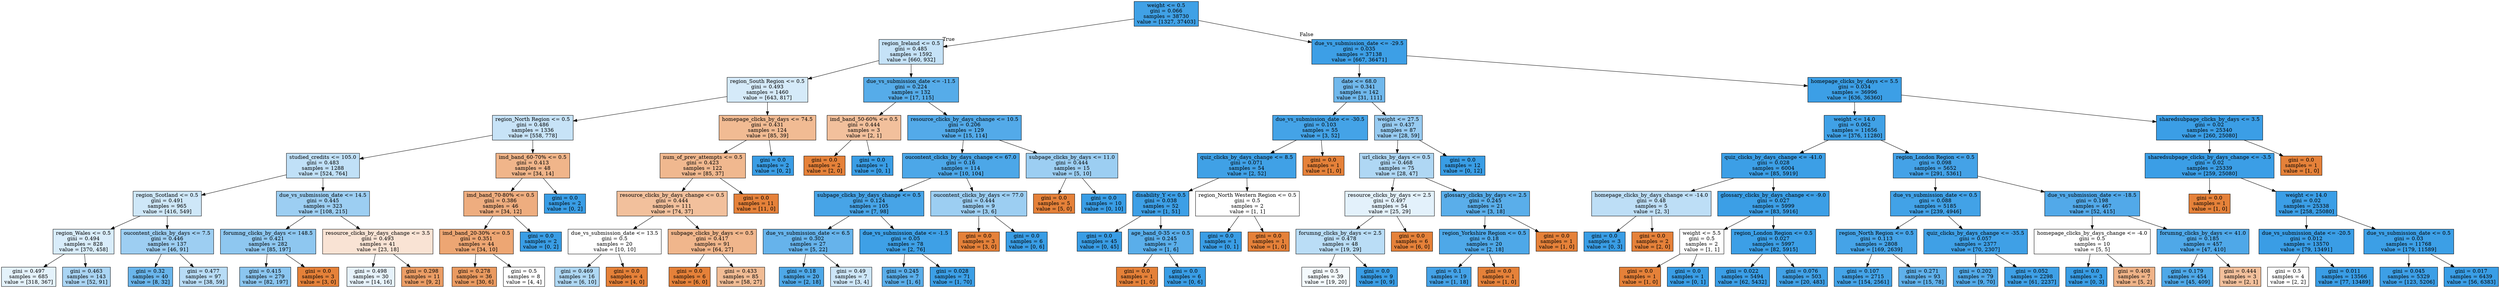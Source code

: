 digraph Tree {
node [shape=box, style="filled", color="black"] ;
0 [label="weight <= 0.5\ngini = 0.066\nsamples = 38730\nvalue = [1327, 37403]", fillcolor="#399de5f6"] ;
1 [label="region_Ireland <= 0.5\ngini = 0.485\nsamples = 1592\nvalue = [660, 932]", fillcolor="#399de54a"] ;
0 -> 1 [labeldistance=2.5, labelangle=45, headlabel="True"] ;
2 [label="region_South Region <= 0.5\ngini = 0.493\nsamples = 1460\nvalue = [643, 817]", fillcolor="#399de536"] ;
1 -> 2 ;
3 [label="region_North Region <= 0.5\ngini = 0.486\nsamples = 1336\nvalue = [558, 778]", fillcolor="#399de548"] ;
2 -> 3 ;
4 [label="studied_credits <= 105.0\ngini = 0.483\nsamples = 1288\nvalue = [524, 764]", fillcolor="#399de550"] ;
3 -> 4 ;
5 [label="region_Scotland <= 0.5\ngini = 0.491\nsamples = 965\nvalue = [416, 549]", fillcolor="#399de53e"] ;
4 -> 5 ;
6 [label="region_Wales <= 0.5\ngini = 0.494\nsamples = 828\nvalue = [370, 458]", fillcolor="#399de531"] ;
5 -> 6 ;
7 [label="gini = 0.497\nsamples = 685\nvalue = [318, 367]", fillcolor="#399de522"] ;
6 -> 7 ;
8 [label="gini = 0.463\nsamples = 143\nvalue = [52, 91]", fillcolor="#399de56d"] ;
6 -> 8 ;
9 [label="oucontent_clicks_by_days <= 7.5\ngini = 0.446\nsamples = 137\nvalue = [46, 91]", fillcolor="#399de57e"] ;
5 -> 9 ;
10 [label="gini = 0.32\nsamples = 40\nvalue = [8, 32]", fillcolor="#399de5bf"] ;
9 -> 10 ;
11 [label="gini = 0.477\nsamples = 97\nvalue = [38, 59]", fillcolor="#399de55b"] ;
9 -> 11 ;
12 [label="due_vs_submission_date <= 14.5\ngini = 0.445\nsamples = 323\nvalue = [108, 215]", fillcolor="#399de57f"] ;
4 -> 12 ;
13 [label="forumng_clicks_by_days <= 148.5\ngini = 0.421\nsamples = 282\nvalue = [85, 197]", fillcolor="#399de591"] ;
12 -> 13 ;
14 [label="gini = 0.415\nsamples = 279\nvalue = [82, 197]", fillcolor="#399de595"] ;
13 -> 14 ;
15 [label="gini = 0.0\nsamples = 3\nvalue = [3, 0]", fillcolor="#e58139ff"] ;
13 -> 15 ;
16 [label="resource_clicks_by_days_change <= 3.5\ngini = 0.493\nsamples = 41\nvalue = [23, 18]", fillcolor="#e5813937"] ;
12 -> 16 ;
17 [label="gini = 0.498\nsamples = 30\nvalue = [14, 16]", fillcolor="#399de520"] ;
16 -> 17 ;
18 [label="gini = 0.298\nsamples = 11\nvalue = [9, 2]", fillcolor="#e58139c6"] ;
16 -> 18 ;
19 [label="imd_band_60-70% <= 0.5\ngini = 0.413\nsamples = 48\nvalue = [34, 14]", fillcolor="#e5813996"] ;
3 -> 19 ;
20 [label="imd_band_70-80% <= 0.5\ngini = 0.386\nsamples = 46\nvalue = [34, 12]", fillcolor="#e58139a5"] ;
19 -> 20 ;
21 [label="imd_band_20-30% <= 0.5\ngini = 0.351\nsamples = 44\nvalue = [34, 10]", fillcolor="#e58139b4"] ;
20 -> 21 ;
22 [label="gini = 0.278\nsamples = 36\nvalue = [30, 6]", fillcolor="#e58139cc"] ;
21 -> 22 ;
23 [label="gini = 0.5\nsamples = 8\nvalue = [4, 4]", fillcolor="#e5813900"] ;
21 -> 23 ;
24 [label="gini = 0.0\nsamples = 2\nvalue = [0, 2]", fillcolor="#399de5ff"] ;
20 -> 24 ;
25 [label="gini = 0.0\nsamples = 2\nvalue = [0, 2]", fillcolor="#399de5ff"] ;
19 -> 25 ;
26 [label="homepage_clicks_by_days <= 74.5\ngini = 0.431\nsamples = 124\nvalue = [85, 39]", fillcolor="#e581398a"] ;
2 -> 26 ;
27 [label="num_of_prev_attempts <= 0.5\ngini = 0.423\nsamples = 122\nvalue = [85, 37]", fillcolor="#e5813990"] ;
26 -> 27 ;
28 [label="resource_clicks_by_days_change <= 0.5\ngini = 0.444\nsamples = 111\nvalue = [74, 37]", fillcolor="#e581397f"] ;
27 -> 28 ;
29 [label="due_vs_submission_date <= 13.5\ngini = 0.5\nsamples = 20\nvalue = [10, 10]", fillcolor="#e5813900"] ;
28 -> 29 ;
30 [label="gini = 0.469\nsamples = 16\nvalue = [6, 10]", fillcolor="#399de566"] ;
29 -> 30 ;
31 [label="gini = 0.0\nsamples = 4\nvalue = [4, 0]", fillcolor="#e58139ff"] ;
29 -> 31 ;
32 [label="subpage_clicks_by_days <= 0.5\ngini = 0.417\nsamples = 91\nvalue = [64, 27]", fillcolor="#e5813993"] ;
28 -> 32 ;
33 [label="gini = 0.0\nsamples = 6\nvalue = [6, 0]", fillcolor="#e58139ff"] ;
32 -> 33 ;
34 [label="gini = 0.433\nsamples = 85\nvalue = [58, 27]", fillcolor="#e5813988"] ;
32 -> 34 ;
35 [label="gini = 0.0\nsamples = 11\nvalue = [11, 0]", fillcolor="#e58139ff"] ;
27 -> 35 ;
36 [label="gini = 0.0\nsamples = 2\nvalue = [0, 2]", fillcolor="#399de5ff"] ;
26 -> 36 ;
37 [label="due_vs_submission_date <= -11.5\ngini = 0.224\nsamples = 132\nvalue = [17, 115]", fillcolor="#399de5d9"] ;
1 -> 37 ;
38 [label="imd_band_50-60% <= 0.5\ngini = 0.444\nsamples = 3\nvalue = [2, 1]", fillcolor="#e581397f"] ;
37 -> 38 ;
39 [label="gini = 0.0\nsamples = 2\nvalue = [2, 0]", fillcolor="#e58139ff"] ;
38 -> 39 ;
40 [label="gini = 0.0\nsamples = 1\nvalue = [0, 1]", fillcolor="#399de5ff"] ;
38 -> 40 ;
41 [label="resource_clicks_by_days_change <= 10.5\ngini = 0.206\nsamples = 129\nvalue = [15, 114]", fillcolor="#399de5dd"] ;
37 -> 41 ;
42 [label="oucontent_clicks_by_days_change <= 67.0\ngini = 0.16\nsamples = 114\nvalue = [10, 104]", fillcolor="#399de5e6"] ;
41 -> 42 ;
43 [label="subpage_clicks_by_days_change <= 0.5\ngini = 0.124\nsamples = 105\nvalue = [7, 98]", fillcolor="#399de5ed"] ;
42 -> 43 ;
44 [label="due_vs_submission_date <= 6.5\ngini = 0.302\nsamples = 27\nvalue = [5, 22]", fillcolor="#399de5c5"] ;
43 -> 44 ;
45 [label="gini = 0.18\nsamples = 20\nvalue = [2, 18]", fillcolor="#399de5e3"] ;
44 -> 45 ;
46 [label="gini = 0.49\nsamples = 7\nvalue = [3, 4]", fillcolor="#399de540"] ;
44 -> 46 ;
47 [label="due_vs_submission_date <= -1.5\ngini = 0.05\nsamples = 78\nvalue = [2, 76]", fillcolor="#399de5f8"] ;
43 -> 47 ;
48 [label="gini = 0.245\nsamples = 7\nvalue = [1, 6]", fillcolor="#399de5d4"] ;
47 -> 48 ;
49 [label="gini = 0.028\nsamples = 71\nvalue = [1, 70]", fillcolor="#399de5fb"] ;
47 -> 49 ;
50 [label="oucontent_clicks_by_days <= 77.0\ngini = 0.444\nsamples = 9\nvalue = [3, 6]", fillcolor="#399de57f"] ;
42 -> 50 ;
51 [label="gini = 0.0\nsamples = 3\nvalue = [3, 0]", fillcolor="#e58139ff"] ;
50 -> 51 ;
52 [label="gini = 0.0\nsamples = 6\nvalue = [0, 6]", fillcolor="#399de5ff"] ;
50 -> 52 ;
53 [label="subpage_clicks_by_days <= 11.0\ngini = 0.444\nsamples = 15\nvalue = [5, 10]", fillcolor="#399de57f"] ;
41 -> 53 ;
54 [label="gini = 0.0\nsamples = 5\nvalue = [5, 0]", fillcolor="#e58139ff"] ;
53 -> 54 ;
55 [label="gini = 0.0\nsamples = 10\nvalue = [0, 10]", fillcolor="#399de5ff"] ;
53 -> 55 ;
56 [label="due_vs_submission_date <= -29.5\ngini = 0.035\nsamples = 37138\nvalue = [667, 36471]", fillcolor="#399de5fa"] ;
0 -> 56 [labeldistance=2.5, labelangle=-45, headlabel="False"] ;
57 [label="date <= 68.0\ngini = 0.341\nsamples = 142\nvalue = [31, 111]", fillcolor="#399de5b8"] ;
56 -> 57 ;
58 [label="due_vs_submission_date <= -30.5\ngini = 0.103\nsamples = 55\nvalue = [3, 52]", fillcolor="#399de5f0"] ;
57 -> 58 ;
59 [label="quiz_clicks_by_days_change <= 8.5\ngini = 0.071\nsamples = 54\nvalue = [2, 52]", fillcolor="#399de5f5"] ;
58 -> 59 ;
60 [label="disability_Y <= 0.5\ngini = 0.038\nsamples = 52\nvalue = [1, 51]", fillcolor="#399de5fa"] ;
59 -> 60 ;
61 [label="gini = 0.0\nsamples = 45\nvalue = [0, 45]", fillcolor="#399de5ff"] ;
60 -> 61 ;
62 [label="age_band_0-35 <= 0.5\ngini = 0.245\nsamples = 7\nvalue = [1, 6]", fillcolor="#399de5d4"] ;
60 -> 62 ;
63 [label="gini = 0.0\nsamples = 1\nvalue = [1, 0]", fillcolor="#e58139ff"] ;
62 -> 63 ;
64 [label="gini = 0.0\nsamples = 6\nvalue = [0, 6]", fillcolor="#399de5ff"] ;
62 -> 64 ;
65 [label="region_North Western Region <= 0.5\ngini = 0.5\nsamples = 2\nvalue = [1, 1]", fillcolor="#e5813900"] ;
59 -> 65 ;
66 [label="gini = 0.0\nsamples = 1\nvalue = [0, 1]", fillcolor="#399de5ff"] ;
65 -> 66 ;
67 [label="gini = 0.0\nsamples = 1\nvalue = [1, 0]", fillcolor="#e58139ff"] ;
65 -> 67 ;
68 [label="gini = 0.0\nsamples = 1\nvalue = [1, 0]", fillcolor="#e58139ff"] ;
58 -> 68 ;
69 [label="weight <= 27.5\ngini = 0.437\nsamples = 87\nvalue = [28, 59]", fillcolor="#399de586"] ;
57 -> 69 ;
70 [label="url_clicks_by_days <= 0.5\ngini = 0.468\nsamples = 75\nvalue = [28, 47]", fillcolor="#399de567"] ;
69 -> 70 ;
71 [label="resource_clicks_by_days <= 2.5\ngini = 0.497\nsamples = 54\nvalue = [25, 29]", fillcolor="#399de523"] ;
70 -> 71 ;
72 [label="forumng_clicks_by_days <= 2.5\ngini = 0.478\nsamples = 48\nvalue = [19, 29]", fillcolor="#399de558"] ;
71 -> 72 ;
73 [label="gini = 0.5\nsamples = 39\nvalue = [19, 20]", fillcolor="#399de50d"] ;
72 -> 73 ;
74 [label="gini = 0.0\nsamples = 9\nvalue = [0, 9]", fillcolor="#399de5ff"] ;
72 -> 74 ;
75 [label="gini = 0.0\nsamples = 6\nvalue = [6, 0]", fillcolor="#e58139ff"] ;
71 -> 75 ;
76 [label="glossary_clicks_by_days <= 2.5\ngini = 0.245\nsamples = 21\nvalue = [3, 18]", fillcolor="#399de5d4"] ;
70 -> 76 ;
77 [label="region_Yorkshire Region <= 0.5\ngini = 0.18\nsamples = 20\nvalue = [2, 18]", fillcolor="#399de5e3"] ;
76 -> 77 ;
78 [label="gini = 0.1\nsamples = 19\nvalue = [1, 18]", fillcolor="#399de5f1"] ;
77 -> 78 ;
79 [label="gini = 0.0\nsamples = 1\nvalue = [1, 0]", fillcolor="#e58139ff"] ;
77 -> 79 ;
80 [label="gini = 0.0\nsamples = 1\nvalue = [1, 0]", fillcolor="#e58139ff"] ;
76 -> 80 ;
81 [label="gini = 0.0\nsamples = 12\nvalue = [0, 12]", fillcolor="#399de5ff"] ;
69 -> 81 ;
82 [label="homepage_clicks_by_days <= 5.5\ngini = 0.034\nsamples = 36996\nvalue = [636, 36360]", fillcolor="#399de5fb"] ;
56 -> 82 ;
83 [label="weight <= 14.0\ngini = 0.062\nsamples = 11656\nvalue = [376, 11280]", fillcolor="#399de5f6"] ;
82 -> 83 ;
84 [label="quiz_clicks_by_days_change <= -41.0\ngini = 0.028\nsamples = 6004\nvalue = [85, 5919]", fillcolor="#399de5fb"] ;
83 -> 84 ;
85 [label="homepage_clicks_by_days_change <= -14.0\ngini = 0.48\nsamples = 5\nvalue = [2, 3]", fillcolor="#399de555"] ;
84 -> 85 ;
86 [label="gini = 0.0\nsamples = 3\nvalue = [0, 3]", fillcolor="#399de5ff"] ;
85 -> 86 ;
87 [label="gini = 0.0\nsamples = 2\nvalue = [2, 0]", fillcolor="#e58139ff"] ;
85 -> 87 ;
88 [label="glossary_clicks_by_days_change <= -9.0\ngini = 0.027\nsamples = 5999\nvalue = [83, 5916]", fillcolor="#399de5fb"] ;
84 -> 88 ;
89 [label="weight <= 5.5\ngini = 0.5\nsamples = 2\nvalue = [1, 1]", fillcolor="#e5813900"] ;
88 -> 89 ;
90 [label="gini = 0.0\nsamples = 1\nvalue = [1, 0]", fillcolor="#e58139ff"] ;
89 -> 90 ;
91 [label="gini = 0.0\nsamples = 1\nvalue = [0, 1]", fillcolor="#399de5ff"] ;
89 -> 91 ;
92 [label="region_London Region <= 0.5\ngini = 0.027\nsamples = 5997\nvalue = [82, 5915]", fillcolor="#399de5fb"] ;
88 -> 92 ;
93 [label="gini = 0.022\nsamples = 5494\nvalue = [62, 5432]", fillcolor="#399de5fc"] ;
92 -> 93 ;
94 [label="gini = 0.076\nsamples = 503\nvalue = [20, 483]", fillcolor="#399de5f4"] ;
92 -> 94 ;
95 [label="region_London Region <= 0.5\ngini = 0.098\nsamples = 5652\nvalue = [291, 5361]", fillcolor="#399de5f1"] ;
83 -> 95 ;
96 [label="due_vs_submission_date <= 0.5\ngini = 0.088\nsamples = 5185\nvalue = [239, 4946]", fillcolor="#399de5f3"] ;
95 -> 96 ;
97 [label="region_North Region <= 0.5\ngini = 0.113\nsamples = 2808\nvalue = [169, 2639]", fillcolor="#399de5ef"] ;
96 -> 97 ;
98 [label="gini = 0.107\nsamples = 2715\nvalue = [154, 2561]", fillcolor="#399de5f0"] ;
97 -> 98 ;
99 [label="gini = 0.271\nsamples = 93\nvalue = [15, 78]", fillcolor="#399de5ce"] ;
97 -> 99 ;
100 [label="quiz_clicks_by_days_change <= -35.5\ngini = 0.057\nsamples = 2377\nvalue = [70, 2307]", fillcolor="#399de5f7"] ;
96 -> 100 ;
101 [label="gini = 0.202\nsamples = 79\nvalue = [9, 70]", fillcolor="#399de5de"] ;
100 -> 101 ;
102 [label="gini = 0.052\nsamples = 2298\nvalue = [61, 2237]", fillcolor="#399de5f8"] ;
100 -> 102 ;
103 [label="due_vs_submission_date <= -18.5\ngini = 0.198\nsamples = 467\nvalue = [52, 415]", fillcolor="#399de5df"] ;
95 -> 103 ;
104 [label="homepage_clicks_by_days_change <= -4.0\ngini = 0.5\nsamples = 10\nvalue = [5, 5]", fillcolor="#e5813900"] ;
103 -> 104 ;
105 [label="gini = 0.0\nsamples = 3\nvalue = [0, 3]", fillcolor="#399de5ff"] ;
104 -> 105 ;
106 [label="gini = 0.408\nsamples = 7\nvalue = [5, 2]", fillcolor="#e5813999"] ;
104 -> 106 ;
107 [label="forumng_clicks_by_days <= 41.0\ngini = 0.185\nsamples = 457\nvalue = [47, 410]", fillcolor="#399de5e2"] ;
103 -> 107 ;
108 [label="gini = 0.179\nsamples = 454\nvalue = [45, 409]", fillcolor="#399de5e3"] ;
107 -> 108 ;
109 [label="gini = 0.444\nsamples = 3\nvalue = [2, 1]", fillcolor="#e581397f"] ;
107 -> 109 ;
110 [label="sharedsubpage_clicks_by_days <= 3.5\ngini = 0.02\nsamples = 25340\nvalue = [260, 25080]", fillcolor="#399de5fc"] ;
82 -> 110 ;
111 [label="sharedsubpage_clicks_by_days_change <= -3.5\ngini = 0.02\nsamples = 25339\nvalue = [259, 25080]", fillcolor="#399de5fc"] ;
110 -> 111 ;
112 [label="gini = 0.0\nsamples = 1\nvalue = [1, 0]", fillcolor="#e58139ff"] ;
111 -> 112 ;
113 [label="weight <= 14.0\ngini = 0.02\nsamples = 25338\nvalue = [258, 25080]", fillcolor="#399de5fc"] ;
111 -> 113 ;
114 [label="due_vs_submission_date <= -20.5\ngini = 0.012\nsamples = 13570\nvalue = [79, 13491]", fillcolor="#399de5fe"] ;
113 -> 114 ;
115 [label="gini = 0.5\nsamples = 4\nvalue = [2, 2]", fillcolor="#e5813900"] ;
114 -> 115 ;
116 [label="gini = 0.011\nsamples = 13566\nvalue = [77, 13489]", fillcolor="#399de5fe"] ;
114 -> 116 ;
117 [label="due_vs_submission_date <= 0.5\ngini = 0.03\nsamples = 11768\nvalue = [179, 11589]", fillcolor="#399de5fb"] ;
113 -> 117 ;
118 [label="gini = 0.045\nsamples = 5329\nvalue = [123, 5206]", fillcolor="#399de5f9"] ;
117 -> 118 ;
119 [label="gini = 0.017\nsamples = 6439\nvalue = [56, 6383]", fillcolor="#399de5fd"] ;
117 -> 119 ;
120 [label="gini = 0.0\nsamples = 1\nvalue = [1, 0]", fillcolor="#e58139ff"] ;
110 -> 120 ;
}